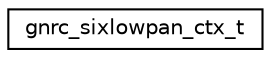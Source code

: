 digraph "Graphical Class Hierarchy"
{
 // LATEX_PDF_SIZE
  edge [fontname="Helvetica",fontsize="10",labelfontname="Helvetica",labelfontsize="10"];
  node [fontname="Helvetica",fontsize="10",shape=record];
  rankdir="LR";
  Node0 [label="gnrc_sixlowpan_ctx_t",height=0.2,width=0.4,color="black", fillcolor="white", style="filled",URL="$structgnrc__sixlowpan__ctx__t.html",tooltip="Entry in the 6LoWPAN context buffer."];
}
